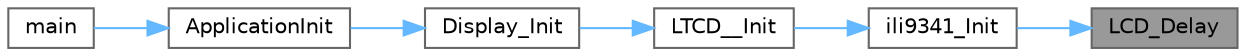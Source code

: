 digraph "LCD_Delay"
{
 // LATEX_PDF_SIZE
  bgcolor="transparent";
  edge [fontname=Helvetica,fontsize=10,labelfontname=Helvetica,labelfontsize=10];
  node [fontname=Helvetica,fontsize=10,shape=box,height=0.2,width=0.4];
  rankdir="RL";
  Node1 [id="Node000001",label="LCD_Delay",height=0.2,width=0.4,color="gray40", fillcolor="grey60", style="filled", fontcolor="black",tooltip="Wait for loop in ms."];
  Node1 -> Node2 [id="edge1_Node000001_Node000002",dir="back",color="steelblue1",style="solid",tooltip=" "];
  Node2 [id="Node000002",label="ili9341_Init",height=0.2,width=0.4,color="grey40", fillcolor="white", style="filled",URL="$group___i_l_i9341___exported___functions.html#ga9f53af6ab5b6427655c61ef71fa4a442",tooltip="Power on the LCD."];
  Node2 -> Node3 [id="edge2_Node000002_Node000003",dir="back",color="steelblue1",style="solid",tooltip=" "];
  Node3 [id="Node000003",label="LTCD__Init",height=0.2,width=0.4,color="grey40", fillcolor="white", style="filled",URL="$_l_c_d___driver_8c.html#a2d22c501c8fe2206b5bef8e6c4d4778c",tooltip=" "];
  Node3 -> Node4 [id="edge3_Node000003_Node000004",dir="back",color="steelblue1",style="solid",tooltip=" "];
  Node4 [id="Node000004",label="Display_Init",height=0.2,width=0.4,color="grey40", fillcolor="white", style="filled",URL="$_display_8c.html#a50241dacc3833df7ae8c7a4740b3b9f7",tooltip="initializes the display and touch functionality"];
  Node4 -> Node5 [id="edge4_Node000004_Node000005",dir="back",color="steelblue1",style="solid",tooltip=" "];
  Node5 [id="Node000005",label="ApplicationInit",height=0.2,width=0.4,color="grey40", fillcolor="white", style="filled",URL="$_application_code_8c.html#a784bc21ff799c79e41f61fbb3583d1e9",tooltip=" "];
  Node5 -> Node6 [id="edge5_Node000005_Node000006",dir="back",color="steelblue1",style="solid",tooltip=" "];
  Node6 [id="Node000006",label="main",height=0.2,width=0.4,color="grey40", fillcolor="white", style="filled",URL="$main_8c.html#a840291bc02cba5474a4cb46a9b9566fe",tooltip="The application entry point."];
}
